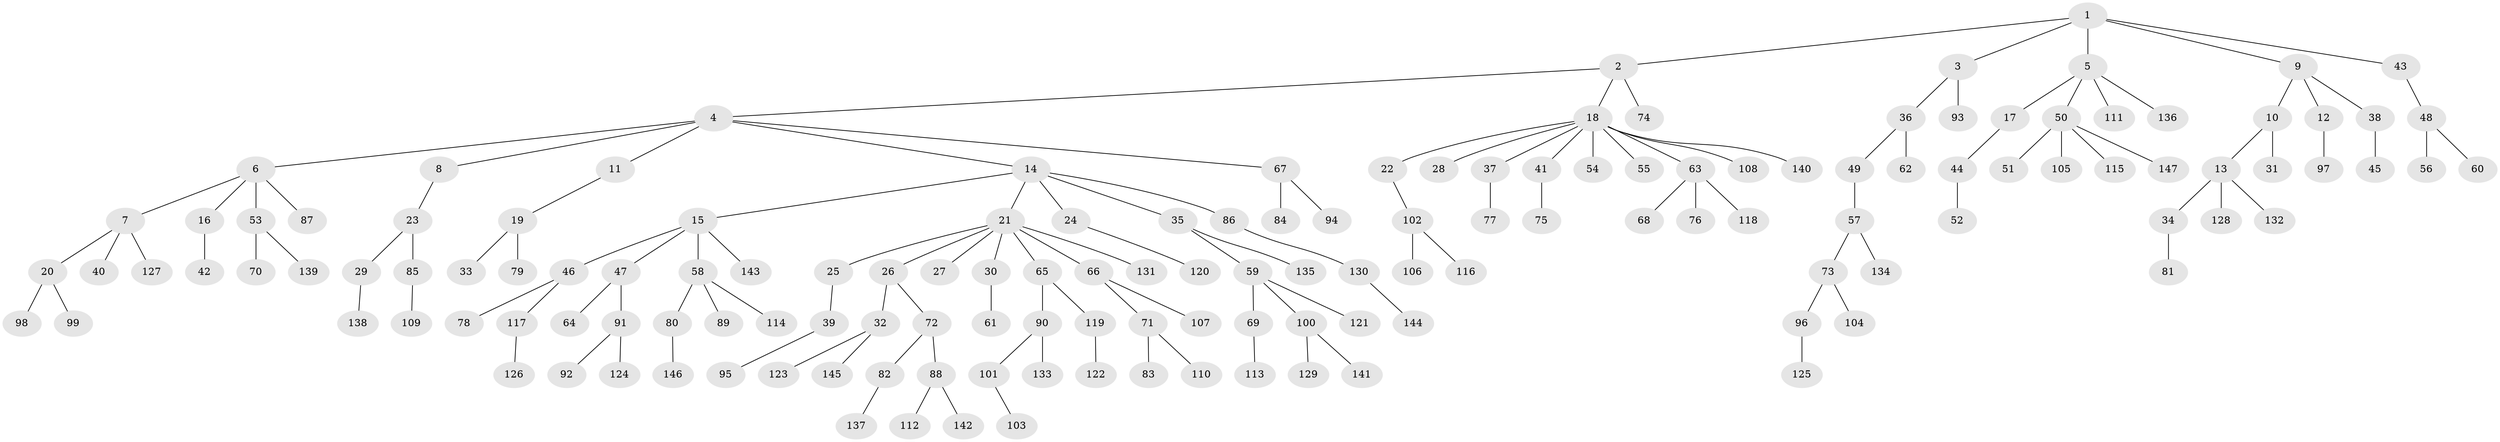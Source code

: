 // coarse degree distribution, {4: 0.06756756756756757, 2: 0.2702702702702703, 1: 0.5135135135135135, 5: 0.02702702702702703, 3: 0.08108108108108109, 6: 0.02702702702702703, 8: 0.013513513513513514}
// Generated by graph-tools (version 1.1) at 2025/37/03/04/25 23:37:27]
// undirected, 147 vertices, 146 edges
graph export_dot {
  node [color=gray90,style=filled];
  1;
  2;
  3;
  4;
  5;
  6;
  7;
  8;
  9;
  10;
  11;
  12;
  13;
  14;
  15;
  16;
  17;
  18;
  19;
  20;
  21;
  22;
  23;
  24;
  25;
  26;
  27;
  28;
  29;
  30;
  31;
  32;
  33;
  34;
  35;
  36;
  37;
  38;
  39;
  40;
  41;
  42;
  43;
  44;
  45;
  46;
  47;
  48;
  49;
  50;
  51;
  52;
  53;
  54;
  55;
  56;
  57;
  58;
  59;
  60;
  61;
  62;
  63;
  64;
  65;
  66;
  67;
  68;
  69;
  70;
  71;
  72;
  73;
  74;
  75;
  76;
  77;
  78;
  79;
  80;
  81;
  82;
  83;
  84;
  85;
  86;
  87;
  88;
  89;
  90;
  91;
  92;
  93;
  94;
  95;
  96;
  97;
  98;
  99;
  100;
  101;
  102;
  103;
  104;
  105;
  106;
  107;
  108;
  109;
  110;
  111;
  112;
  113;
  114;
  115;
  116;
  117;
  118;
  119;
  120;
  121;
  122;
  123;
  124;
  125;
  126;
  127;
  128;
  129;
  130;
  131;
  132;
  133;
  134;
  135;
  136;
  137;
  138;
  139;
  140;
  141;
  142;
  143;
  144;
  145;
  146;
  147;
  1 -- 2;
  1 -- 3;
  1 -- 5;
  1 -- 9;
  1 -- 43;
  2 -- 4;
  2 -- 18;
  2 -- 74;
  3 -- 36;
  3 -- 93;
  4 -- 6;
  4 -- 8;
  4 -- 11;
  4 -- 14;
  4 -- 67;
  5 -- 17;
  5 -- 50;
  5 -- 111;
  5 -- 136;
  6 -- 7;
  6 -- 16;
  6 -- 53;
  6 -- 87;
  7 -- 20;
  7 -- 40;
  7 -- 127;
  8 -- 23;
  9 -- 10;
  9 -- 12;
  9 -- 38;
  10 -- 13;
  10 -- 31;
  11 -- 19;
  12 -- 97;
  13 -- 34;
  13 -- 128;
  13 -- 132;
  14 -- 15;
  14 -- 21;
  14 -- 24;
  14 -- 35;
  14 -- 86;
  15 -- 46;
  15 -- 47;
  15 -- 58;
  15 -- 143;
  16 -- 42;
  17 -- 44;
  18 -- 22;
  18 -- 28;
  18 -- 37;
  18 -- 41;
  18 -- 54;
  18 -- 55;
  18 -- 63;
  18 -- 108;
  18 -- 140;
  19 -- 33;
  19 -- 79;
  20 -- 98;
  20 -- 99;
  21 -- 25;
  21 -- 26;
  21 -- 27;
  21 -- 30;
  21 -- 65;
  21 -- 66;
  21 -- 131;
  22 -- 102;
  23 -- 29;
  23 -- 85;
  24 -- 120;
  25 -- 39;
  26 -- 32;
  26 -- 72;
  29 -- 138;
  30 -- 61;
  32 -- 123;
  32 -- 145;
  34 -- 81;
  35 -- 59;
  35 -- 135;
  36 -- 49;
  36 -- 62;
  37 -- 77;
  38 -- 45;
  39 -- 95;
  41 -- 75;
  43 -- 48;
  44 -- 52;
  46 -- 78;
  46 -- 117;
  47 -- 64;
  47 -- 91;
  48 -- 56;
  48 -- 60;
  49 -- 57;
  50 -- 51;
  50 -- 105;
  50 -- 115;
  50 -- 147;
  53 -- 70;
  53 -- 139;
  57 -- 73;
  57 -- 134;
  58 -- 80;
  58 -- 89;
  58 -- 114;
  59 -- 69;
  59 -- 100;
  59 -- 121;
  63 -- 68;
  63 -- 76;
  63 -- 118;
  65 -- 90;
  65 -- 119;
  66 -- 71;
  66 -- 107;
  67 -- 84;
  67 -- 94;
  69 -- 113;
  71 -- 83;
  71 -- 110;
  72 -- 82;
  72 -- 88;
  73 -- 96;
  73 -- 104;
  80 -- 146;
  82 -- 137;
  85 -- 109;
  86 -- 130;
  88 -- 112;
  88 -- 142;
  90 -- 101;
  90 -- 133;
  91 -- 92;
  91 -- 124;
  96 -- 125;
  100 -- 129;
  100 -- 141;
  101 -- 103;
  102 -- 106;
  102 -- 116;
  117 -- 126;
  119 -- 122;
  130 -- 144;
}

